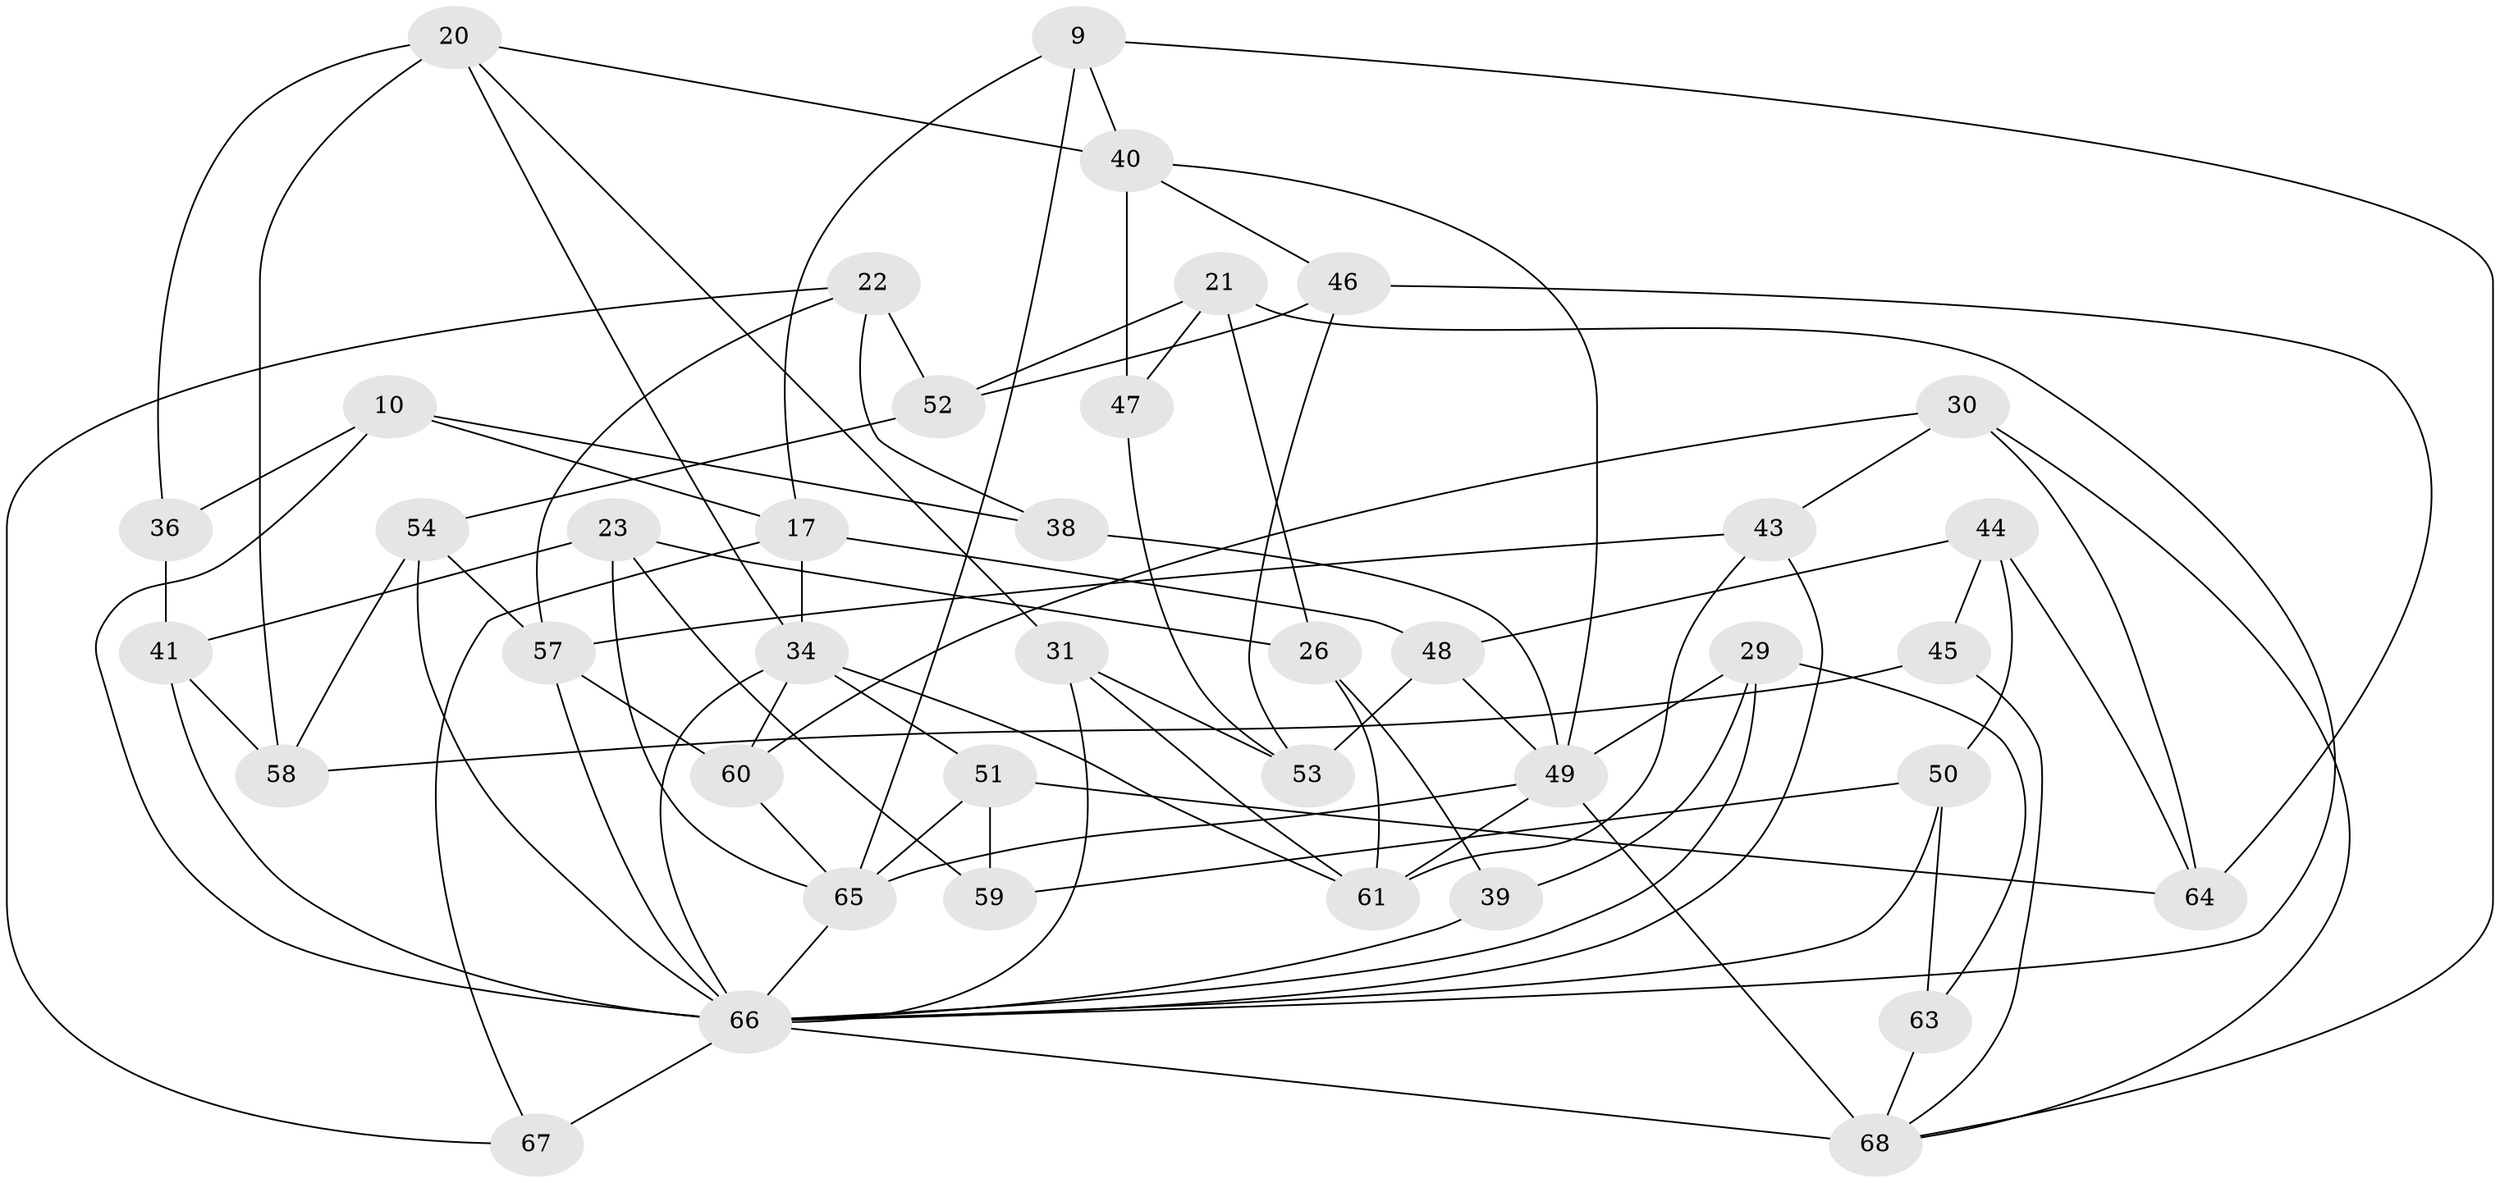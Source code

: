 // original degree distribution, {4: 1.0}
// Generated by graph-tools (version 1.1) at 2025/04/03/04/25 22:04:02]
// undirected, 40 vertices, 88 edges
graph export_dot {
graph [start="1"]
  node [color=gray90,style=filled];
  9;
  10 [super="+3"];
  17 [super="+11"];
  20 [super="+12"];
  21;
  22;
  23;
  26;
  29;
  30;
  31;
  34 [super="+2+5"];
  36;
  38;
  39;
  40 [super="+28"];
  41 [super="+18"];
  43;
  44;
  45;
  46;
  47;
  48;
  49 [super="+19+25"];
  50;
  51 [super="+27"];
  52;
  53;
  54;
  57 [super="+24"];
  58 [super="+35"];
  59;
  60;
  61 [super="+14"];
  63;
  64;
  65 [super="+8+55"];
  66 [super="+1+13+16+42+56"];
  67;
  68 [super="+15+62"];
  9 -- 65;
  9 -- 40;
  9 -- 17;
  9 -- 68;
  10 -- 17;
  10 -- 38 [weight=2];
  10 -- 36;
  10 -- 66 [weight=2];
  17 -- 67;
  17 -- 34 [weight=2];
  17 -- 48;
  20 -- 36;
  20 -- 58 [weight=2];
  20 -- 40;
  20 -- 31;
  20 -- 34;
  21 -- 26;
  21 -- 52;
  21 -- 47;
  21 -- 66;
  22 -- 67;
  22 -- 52;
  22 -- 38;
  22 -- 57;
  23 -- 26;
  23 -- 59;
  23 -- 41;
  23 -- 65;
  26 -- 39;
  26 -- 61;
  29 -- 63;
  29 -- 39;
  29 -- 66;
  29 -- 49;
  30 -- 64;
  30 -- 43;
  30 -- 60;
  30 -- 68;
  31 -- 53;
  31 -- 66;
  31 -- 61;
  34 -- 60;
  34 -- 51;
  34 -- 61;
  34 -- 66 [weight=2];
  36 -- 41 [weight=2];
  38 -- 49;
  39 -- 66 [weight=2];
  40 -- 47 [weight=2];
  40 -- 46;
  40 -- 49;
  41 -- 58;
  41 -- 66 [weight=2];
  43 -- 57;
  43 -- 61;
  43 -- 66;
  44 -- 64;
  44 -- 48;
  44 -- 45;
  44 -- 50;
  45 -- 58 [weight=2];
  45 -- 68;
  46 -- 64;
  46 -- 52;
  46 -- 53;
  47 -- 53;
  48 -- 53;
  48 -- 49;
  49 -- 61 [weight=2];
  49 -- 68 [weight=2];
  49 -- 65 [weight=2];
  50 -- 59;
  50 -- 63;
  50 -- 66;
  51 -- 59 [weight=2];
  51 -- 64;
  51 -- 65 [weight=2];
  52 -- 54;
  54 -- 58;
  54 -- 57;
  54 -- 66;
  57 -- 60;
  57 -- 66 [weight=2];
  60 -- 65;
  63 -- 68 [weight=2];
  65 -- 66;
  66 -- 67 [weight=2];
  66 -- 68 [weight=3];
}
